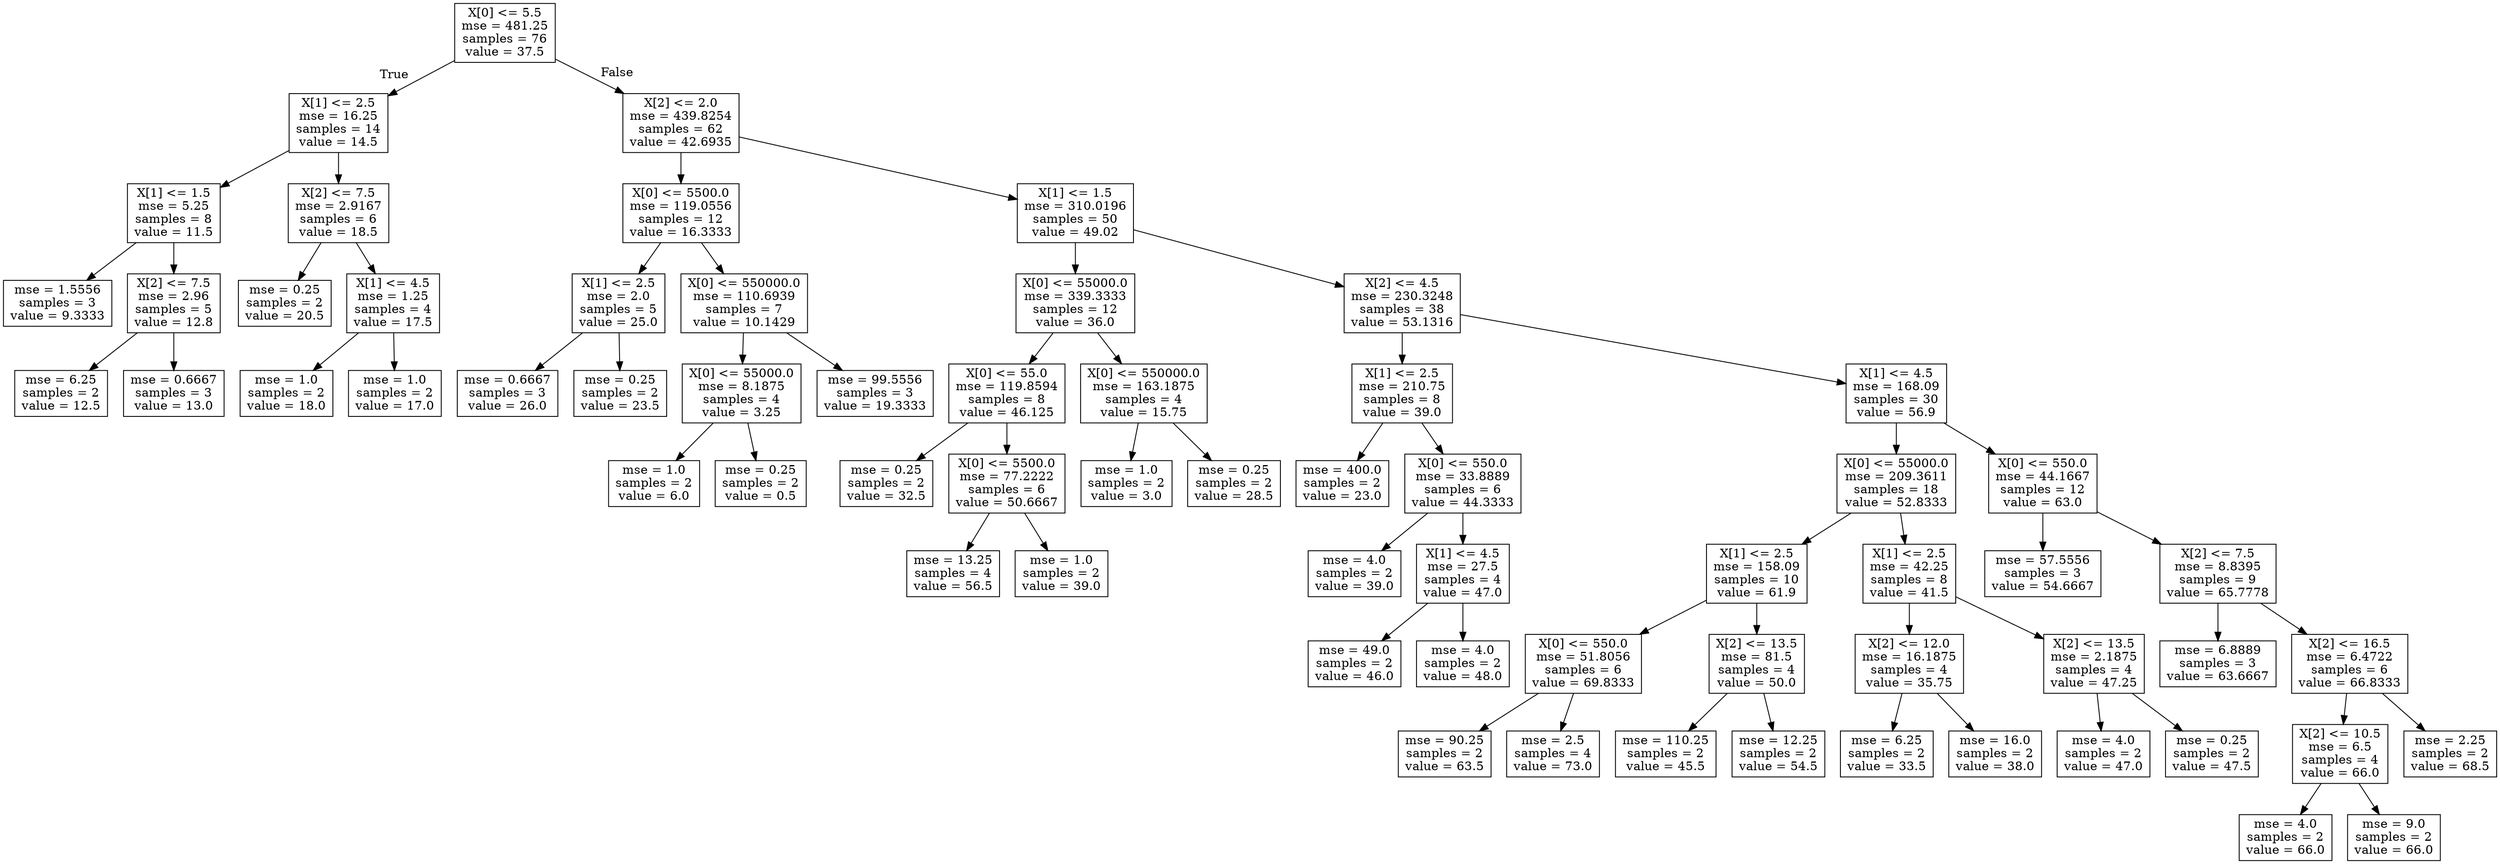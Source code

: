 digraph Tree {
node [shape=box] ;
0 [label="X[0] <= 5.5\nmse = 481.25\nsamples = 76\nvalue = 37.5"] ;
1 [label="X[1] <= 2.5\nmse = 16.25\nsamples = 14\nvalue = 14.5"] ;
0 -> 1 [labeldistance=2.5, labelangle=45, headlabel="True"] ;
2 [label="X[1] <= 1.5\nmse = 5.25\nsamples = 8\nvalue = 11.5"] ;
1 -> 2 ;
3 [label="mse = 1.5556\nsamples = 3\nvalue = 9.3333"] ;
2 -> 3 ;
4 [label="X[2] <= 7.5\nmse = 2.96\nsamples = 5\nvalue = 12.8"] ;
2 -> 4 ;
5 [label="mse = 6.25\nsamples = 2\nvalue = 12.5"] ;
4 -> 5 ;
6 [label="mse = 0.6667\nsamples = 3\nvalue = 13.0"] ;
4 -> 6 ;
7 [label="X[2] <= 7.5\nmse = 2.9167\nsamples = 6\nvalue = 18.5"] ;
1 -> 7 ;
8 [label="mse = 0.25\nsamples = 2\nvalue = 20.5"] ;
7 -> 8 ;
9 [label="X[1] <= 4.5\nmse = 1.25\nsamples = 4\nvalue = 17.5"] ;
7 -> 9 ;
10 [label="mse = 1.0\nsamples = 2\nvalue = 18.0"] ;
9 -> 10 ;
11 [label="mse = 1.0\nsamples = 2\nvalue = 17.0"] ;
9 -> 11 ;
12 [label="X[2] <= 2.0\nmse = 439.8254\nsamples = 62\nvalue = 42.6935"] ;
0 -> 12 [labeldistance=2.5, labelangle=-45, headlabel="False"] ;
13 [label="X[0] <= 5500.0\nmse = 119.0556\nsamples = 12\nvalue = 16.3333"] ;
12 -> 13 ;
14 [label="X[1] <= 2.5\nmse = 2.0\nsamples = 5\nvalue = 25.0"] ;
13 -> 14 ;
15 [label="mse = 0.6667\nsamples = 3\nvalue = 26.0"] ;
14 -> 15 ;
16 [label="mse = 0.25\nsamples = 2\nvalue = 23.5"] ;
14 -> 16 ;
17 [label="X[0] <= 550000.0\nmse = 110.6939\nsamples = 7\nvalue = 10.1429"] ;
13 -> 17 ;
18 [label="X[0] <= 55000.0\nmse = 8.1875\nsamples = 4\nvalue = 3.25"] ;
17 -> 18 ;
19 [label="mse = 1.0\nsamples = 2\nvalue = 6.0"] ;
18 -> 19 ;
20 [label="mse = 0.25\nsamples = 2\nvalue = 0.5"] ;
18 -> 20 ;
21 [label="mse = 99.5556\nsamples = 3\nvalue = 19.3333"] ;
17 -> 21 ;
22 [label="X[1] <= 1.5\nmse = 310.0196\nsamples = 50\nvalue = 49.02"] ;
12 -> 22 ;
23 [label="X[0] <= 55000.0\nmse = 339.3333\nsamples = 12\nvalue = 36.0"] ;
22 -> 23 ;
24 [label="X[0] <= 55.0\nmse = 119.8594\nsamples = 8\nvalue = 46.125"] ;
23 -> 24 ;
25 [label="mse = 0.25\nsamples = 2\nvalue = 32.5"] ;
24 -> 25 ;
26 [label="X[0] <= 5500.0\nmse = 77.2222\nsamples = 6\nvalue = 50.6667"] ;
24 -> 26 ;
27 [label="mse = 13.25\nsamples = 4\nvalue = 56.5"] ;
26 -> 27 ;
28 [label="mse = 1.0\nsamples = 2\nvalue = 39.0"] ;
26 -> 28 ;
29 [label="X[0] <= 550000.0\nmse = 163.1875\nsamples = 4\nvalue = 15.75"] ;
23 -> 29 ;
30 [label="mse = 1.0\nsamples = 2\nvalue = 3.0"] ;
29 -> 30 ;
31 [label="mse = 0.25\nsamples = 2\nvalue = 28.5"] ;
29 -> 31 ;
32 [label="X[2] <= 4.5\nmse = 230.3248\nsamples = 38\nvalue = 53.1316"] ;
22 -> 32 ;
33 [label="X[1] <= 2.5\nmse = 210.75\nsamples = 8\nvalue = 39.0"] ;
32 -> 33 ;
34 [label="mse = 400.0\nsamples = 2\nvalue = 23.0"] ;
33 -> 34 ;
35 [label="X[0] <= 550.0\nmse = 33.8889\nsamples = 6\nvalue = 44.3333"] ;
33 -> 35 ;
36 [label="mse = 4.0\nsamples = 2\nvalue = 39.0"] ;
35 -> 36 ;
37 [label="X[1] <= 4.5\nmse = 27.5\nsamples = 4\nvalue = 47.0"] ;
35 -> 37 ;
38 [label="mse = 49.0\nsamples = 2\nvalue = 46.0"] ;
37 -> 38 ;
39 [label="mse = 4.0\nsamples = 2\nvalue = 48.0"] ;
37 -> 39 ;
40 [label="X[1] <= 4.5\nmse = 168.09\nsamples = 30\nvalue = 56.9"] ;
32 -> 40 ;
41 [label="X[0] <= 55000.0\nmse = 209.3611\nsamples = 18\nvalue = 52.8333"] ;
40 -> 41 ;
42 [label="X[1] <= 2.5\nmse = 158.09\nsamples = 10\nvalue = 61.9"] ;
41 -> 42 ;
43 [label="X[0] <= 550.0\nmse = 51.8056\nsamples = 6\nvalue = 69.8333"] ;
42 -> 43 ;
44 [label="mse = 90.25\nsamples = 2\nvalue = 63.5"] ;
43 -> 44 ;
45 [label="mse = 2.5\nsamples = 4\nvalue = 73.0"] ;
43 -> 45 ;
46 [label="X[2] <= 13.5\nmse = 81.5\nsamples = 4\nvalue = 50.0"] ;
42 -> 46 ;
47 [label="mse = 110.25\nsamples = 2\nvalue = 45.5"] ;
46 -> 47 ;
48 [label="mse = 12.25\nsamples = 2\nvalue = 54.5"] ;
46 -> 48 ;
49 [label="X[1] <= 2.5\nmse = 42.25\nsamples = 8\nvalue = 41.5"] ;
41 -> 49 ;
50 [label="X[2] <= 12.0\nmse = 16.1875\nsamples = 4\nvalue = 35.75"] ;
49 -> 50 ;
51 [label="mse = 6.25\nsamples = 2\nvalue = 33.5"] ;
50 -> 51 ;
52 [label="mse = 16.0\nsamples = 2\nvalue = 38.0"] ;
50 -> 52 ;
53 [label="X[2] <= 13.5\nmse = 2.1875\nsamples = 4\nvalue = 47.25"] ;
49 -> 53 ;
54 [label="mse = 4.0\nsamples = 2\nvalue = 47.0"] ;
53 -> 54 ;
55 [label="mse = 0.25\nsamples = 2\nvalue = 47.5"] ;
53 -> 55 ;
56 [label="X[0] <= 550.0\nmse = 44.1667\nsamples = 12\nvalue = 63.0"] ;
40 -> 56 ;
57 [label="mse = 57.5556\nsamples = 3\nvalue = 54.6667"] ;
56 -> 57 ;
58 [label="X[2] <= 7.5\nmse = 8.8395\nsamples = 9\nvalue = 65.7778"] ;
56 -> 58 ;
59 [label="mse = 6.8889\nsamples = 3\nvalue = 63.6667"] ;
58 -> 59 ;
60 [label="X[2] <= 16.5\nmse = 6.4722\nsamples = 6\nvalue = 66.8333"] ;
58 -> 60 ;
61 [label="X[2] <= 10.5\nmse = 6.5\nsamples = 4\nvalue = 66.0"] ;
60 -> 61 ;
62 [label="mse = 4.0\nsamples = 2\nvalue = 66.0"] ;
61 -> 62 ;
63 [label="mse = 9.0\nsamples = 2\nvalue = 66.0"] ;
61 -> 63 ;
64 [label="mse = 2.25\nsamples = 2\nvalue = 68.5"] ;
60 -> 64 ;
}